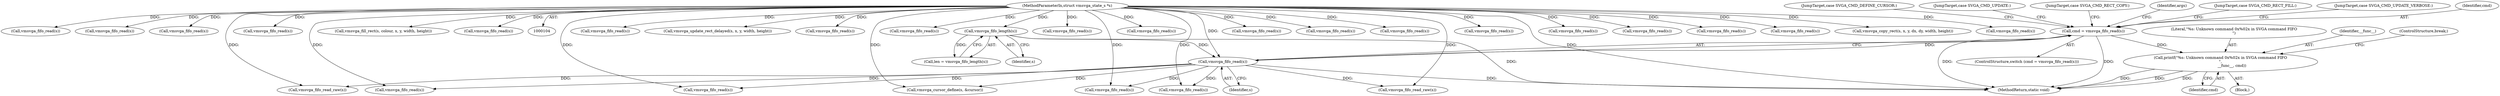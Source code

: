 digraph "0_qemu_167d97a3def77ee2dbf6e908b0ecbfe2103977db@API" {
"1000143" [label="(Call,cmd = vmsvga_fifo_read(s))"];
"1000145" [label="(Call,vmsvga_fifo_read(s))"];
"1000125" [label="(Call,vmsvga_fifo_length(s))"];
"1000105" [label="(MethodParameterIn,struct vmsvga_state_s *s)"];
"1000541" [label="(Call,printf(\"%s: Unknown command 0x%02x in SVGA command FIFO\n\",\n                   __func__, cmd))"];
"1000142" [label="(ControlStructure,switch (cmd = vmsvga_fifo_read(s)))"];
"1000260" [label="(Call,vmsvga_fifo_read(s))"];
"1000148" [label="(JumpTarget,case SVGA_CMD_UPDATE:)"];
"1000228" [label="(JumpTarget,case SVGA_CMD_RECT_COPY:)"];
"1000440" [label="(Call,vmsvga_fifo_read_raw(s))"];
"1000175" [label="(Call,vmsvga_update_rect_delayed(s, x, y, width, height))"];
"1000401" [label="(Identifier,args)"];
"1000321" [label="(Call,vmsvga_fifo_read(s))"];
"1000182" [label="(JumpTarget,case SVGA_CMD_RECT_FILL:)"];
"1000149" [label="(JumpTarget,case SVGA_CMD_UPDATE_VERBOSE:)"];
"1000256" [label="(Call,vmsvga_fifo_read(s))"];
"1000169" [label="(Call,vmsvga_fifo_read(s))"];
"1000542" [label="(Literal,\"%s: Unknown command 0x%02x in SVGA command FIFO\n\")"];
"1000293" [label="(Call,vmsvga_fifo_read(s))"];
"1000206" [label="(Call,vmsvga_fifo_read(s))"];
"1000543" [label="(Identifier,__func__)"];
"1000323" [label="(Call,vmsvga_fifo_read(s))"];
"1000541" [label="(Call,printf(\"%s: Unknown command 0x%02x in SVGA command FIFO\n\",\n                   __func__, cmd))"];
"1000202" [label="(Call,vmsvga_fifo_read(s))"];
"1000544" [label="(Identifier,cmd)"];
"1000145" [label="(Call,vmsvga_fifo_read(s))"];
"1000252" [label="(Call,vmsvga_fifo_read(s))"];
"1000563" [label="(MethodReturn,static void)"];
"1000545" [label="(ControlStructure,break;)"];
"1000299" [label="(Call,vmsvga_fifo_read(s))"];
"1000240" [label="(Call,vmsvga_fifo_read(s))"];
"1000161" [label="(Call,vmsvga_fifo_read(s))"];
"1000313" [label="(Call,vmsvga_fifo_read(s))"];
"1000244" [label="(Call,vmsvga_fifo_read(s))"];
"1000125" [label="(Call,vmsvga_fifo_length(s))"];
"1000442" [label="(Call,vmsvga_cursor_define(s, &cursor))"];
"1000305" [label="(Call,vmsvga_fifo_read(s))"];
"1000144" [label="(Identifier,cmd)"];
"1000143" [label="(Call,cmd = vmsvga_fifo_read(s))"];
"1000248" [label="(Call,vmsvga_fifo_read(s))"];
"1000264" [label="(Call,vmsvga_copy_rect(s, x, y, dx, dy, width, height))"];
"1000173" [label="(Call,vmsvga_fifo_read(s))"];
"1000329" [label="(Call,vmsvga_fifo_read(s))"];
"1000165" [label="(Call,vmsvga_fifo_read(s))"];
"1000146" [label="(Identifier,s)"];
"1000198" [label="(Call,vmsvga_fifo_read(s))"];
"1000105" [label="(MethodParameterIn,struct vmsvga_state_s *s)"];
"1000194" [label="(Call,vmsvga_fifo_read(s))"];
"1000123" [label="(Call,len = vmsvga_fifo_length(s))"];
"1000210" [label="(Call,vmsvga_fifo_read(s))"];
"1000136" [label="(Block,)"];
"1000126" [label="(Identifier,s)"];
"1000417" [label="(Call,vmsvga_fifo_read_raw(s))"];
"1000279" [label="(JumpTarget,case SVGA_CMD_DEFINE_CURSOR:)"];
"1000214" [label="(Call,vmsvga_fill_rect(s, colour, x, y, width, height))"];
"1000539" [label="(Call,vmsvga_fifo_read(s))"];
"1000143" -> "1000142"  [label="AST: "];
"1000143" -> "1000145"  [label="CFG: "];
"1000144" -> "1000143"  [label="AST: "];
"1000145" -> "1000143"  [label="AST: "];
"1000148" -> "1000143"  [label="CFG: "];
"1000149" -> "1000143"  [label="CFG: "];
"1000182" -> "1000143"  [label="CFG: "];
"1000228" -> "1000143"  [label="CFG: "];
"1000279" -> "1000143"  [label="CFG: "];
"1000401" -> "1000143"  [label="CFG: "];
"1000143" -> "1000563"  [label="DDG: "];
"1000143" -> "1000563"  [label="DDG: "];
"1000145" -> "1000143"  [label="DDG: "];
"1000143" -> "1000541"  [label="DDG: "];
"1000145" -> "1000146"  [label="CFG: "];
"1000146" -> "1000145"  [label="AST: "];
"1000145" -> "1000563"  [label="DDG: "];
"1000125" -> "1000145"  [label="DDG: "];
"1000105" -> "1000145"  [label="DDG: "];
"1000145" -> "1000161"  [label="DDG: "];
"1000145" -> "1000194"  [label="DDG: "];
"1000145" -> "1000240"  [label="DDG: "];
"1000145" -> "1000293"  [label="DDG: "];
"1000145" -> "1000417"  [label="DDG: "];
"1000145" -> "1000440"  [label="DDG: "];
"1000145" -> "1000442"  [label="DDG: "];
"1000125" -> "1000123"  [label="AST: "];
"1000125" -> "1000126"  [label="CFG: "];
"1000126" -> "1000125"  [label="AST: "];
"1000123" -> "1000125"  [label="CFG: "];
"1000125" -> "1000563"  [label="DDG: "];
"1000125" -> "1000123"  [label="DDG: "];
"1000105" -> "1000125"  [label="DDG: "];
"1000105" -> "1000104"  [label="AST: "];
"1000105" -> "1000563"  [label="DDG: "];
"1000105" -> "1000161"  [label="DDG: "];
"1000105" -> "1000165"  [label="DDG: "];
"1000105" -> "1000169"  [label="DDG: "];
"1000105" -> "1000173"  [label="DDG: "];
"1000105" -> "1000175"  [label="DDG: "];
"1000105" -> "1000194"  [label="DDG: "];
"1000105" -> "1000198"  [label="DDG: "];
"1000105" -> "1000202"  [label="DDG: "];
"1000105" -> "1000206"  [label="DDG: "];
"1000105" -> "1000210"  [label="DDG: "];
"1000105" -> "1000214"  [label="DDG: "];
"1000105" -> "1000240"  [label="DDG: "];
"1000105" -> "1000244"  [label="DDG: "];
"1000105" -> "1000248"  [label="DDG: "];
"1000105" -> "1000252"  [label="DDG: "];
"1000105" -> "1000256"  [label="DDG: "];
"1000105" -> "1000260"  [label="DDG: "];
"1000105" -> "1000264"  [label="DDG: "];
"1000105" -> "1000293"  [label="DDG: "];
"1000105" -> "1000299"  [label="DDG: "];
"1000105" -> "1000305"  [label="DDG: "];
"1000105" -> "1000313"  [label="DDG: "];
"1000105" -> "1000321"  [label="DDG: "];
"1000105" -> "1000323"  [label="DDG: "];
"1000105" -> "1000329"  [label="DDG: "];
"1000105" -> "1000417"  [label="DDG: "];
"1000105" -> "1000440"  [label="DDG: "];
"1000105" -> "1000442"  [label="DDG: "];
"1000105" -> "1000539"  [label="DDG: "];
"1000541" -> "1000136"  [label="AST: "];
"1000541" -> "1000544"  [label="CFG: "];
"1000542" -> "1000541"  [label="AST: "];
"1000543" -> "1000541"  [label="AST: "];
"1000544" -> "1000541"  [label="AST: "];
"1000545" -> "1000541"  [label="CFG: "];
"1000541" -> "1000563"  [label="DDG: "];
"1000541" -> "1000563"  [label="DDG: "];
"1000541" -> "1000563"  [label="DDG: "];
}
